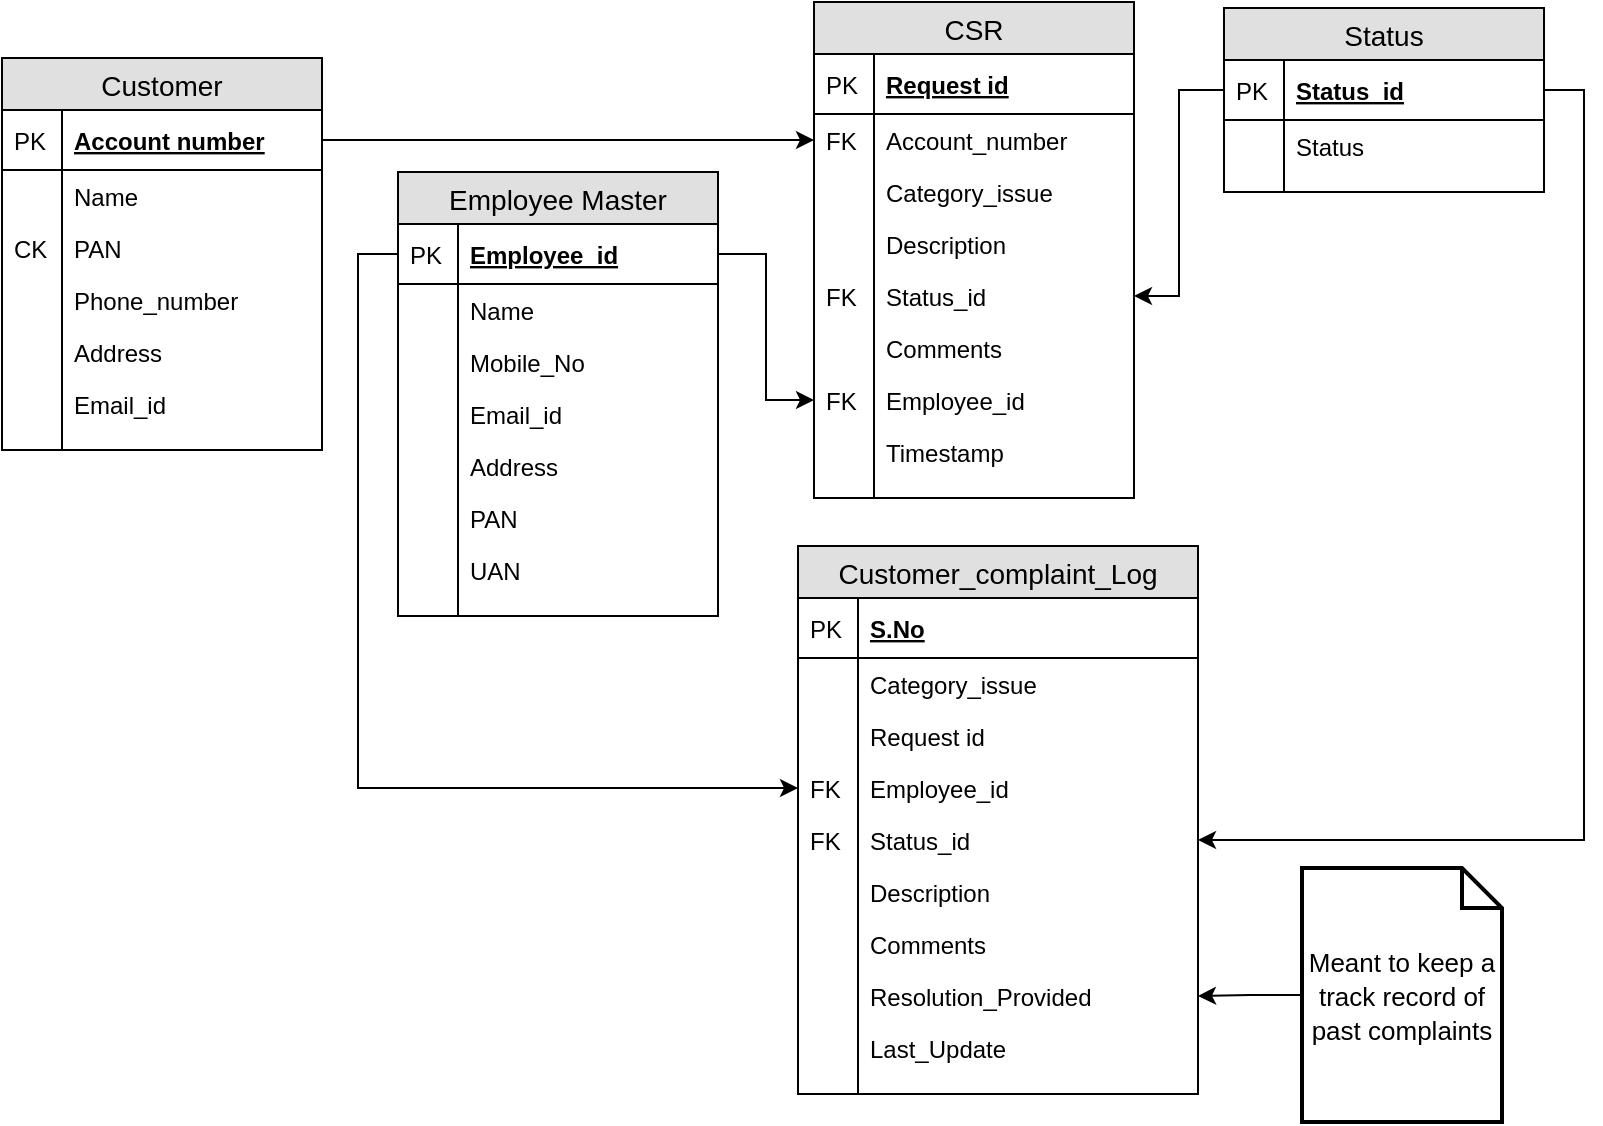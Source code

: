 <mxfile version="10.6.0" type="device"><diagram id="KG7159LiUWftlnwqx2GH" name="Page-1"><mxGraphModel dx="1154" dy="587" grid="1" gridSize="10" guides="1" tooltips="1" connect="1" arrows="1" fold="1" page="1" pageScale="1" pageWidth="1100" pageHeight="850" math="0" shadow="0"><root><mxCell id="0"/><mxCell id="1" parent="0"/><mxCell id="Hyu8SJ2HO_iQ_78u_O8P-9" value="Customer" style="swimlane;fontStyle=0;childLayout=stackLayout;horizontal=1;startSize=26;fillColor=#e0e0e0;horizontalStack=0;resizeParent=1;resizeParentMax=0;resizeLast=0;collapsible=1;marginBottom=0;swimlaneFillColor=#ffffff;align=center;fontSize=14;" parent="1" vertex="1"><mxGeometry x="60" y="65" width="160" height="196" as="geometry"/></mxCell><mxCell id="Hyu8SJ2HO_iQ_78u_O8P-10" value="Account number" style="shape=partialRectangle;top=0;left=0;right=0;bottom=1;align=left;verticalAlign=middle;fillColor=none;spacingLeft=34;spacingRight=4;overflow=hidden;rotatable=0;points=[[0,0.5],[1,0.5]];portConstraint=eastwest;dropTarget=0;fontStyle=5;fontSize=12;" parent="Hyu8SJ2HO_iQ_78u_O8P-9" vertex="1"><mxGeometry y="26" width="160" height="30" as="geometry"/></mxCell><mxCell id="Hyu8SJ2HO_iQ_78u_O8P-11" value="PK" style="shape=partialRectangle;top=0;left=0;bottom=0;fillColor=none;align=left;verticalAlign=middle;spacingLeft=4;spacingRight=4;overflow=hidden;rotatable=0;points=[];portConstraint=eastwest;part=1;fontSize=12;" parent="Hyu8SJ2HO_iQ_78u_O8P-10" vertex="1" connectable="0"><mxGeometry width="30" height="30" as="geometry"/></mxCell><mxCell id="Hyu8SJ2HO_iQ_78u_O8P-12" value="Name" style="shape=partialRectangle;top=0;left=0;right=0;bottom=0;align=left;verticalAlign=top;fillColor=none;spacingLeft=34;spacingRight=4;overflow=hidden;rotatable=0;points=[[0,0.5],[1,0.5]];portConstraint=eastwest;dropTarget=0;fontSize=12;" parent="Hyu8SJ2HO_iQ_78u_O8P-9" vertex="1"><mxGeometry y="56" width="160" height="26" as="geometry"/></mxCell><mxCell id="Hyu8SJ2HO_iQ_78u_O8P-13" value="" style="shape=partialRectangle;top=0;left=0;bottom=0;fillColor=none;align=left;verticalAlign=top;spacingLeft=4;spacingRight=4;overflow=hidden;rotatable=0;points=[];portConstraint=eastwest;part=1;fontSize=12;" parent="Hyu8SJ2HO_iQ_78u_O8P-12" vertex="1" connectable="0"><mxGeometry width="30" height="26" as="geometry"/></mxCell><mxCell id="Hyu8SJ2HO_iQ_78u_O8P-14" value="PAN" style="shape=partialRectangle;top=0;left=0;right=0;bottom=0;align=left;verticalAlign=top;fillColor=none;spacingLeft=34;spacingRight=4;overflow=hidden;rotatable=0;points=[[0,0.5],[1,0.5]];portConstraint=eastwest;dropTarget=0;fontSize=12;" parent="Hyu8SJ2HO_iQ_78u_O8P-9" vertex="1"><mxGeometry y="82" width="160" height="26" as="geometry"/></mxCell><mxCell id="Hyu8SJ2HO_iQ_78u_O8P-15" value="CK" style="shape=partialRectangle;top=0;left=0;bottom=0;fillColor=none;align=left;verticalAlign=top;spacingLeft=4;spacingRight=4;overflow=hidden;rotatable=0;points=[];portConstraint=eastwest;part=1;fontSize=12;" parent="Hyu8SJ2HO_iQ_78u_O8P-14" vertex="1" connectable="0"><mxGeometry width="30" height="26" as="geometry"/></mxCell><mxCell id="Hyu8SJ2HO_iQ_78u_O8P-16" value="Phone_number" style="shape=partialRectangle;top=0;left=0;right=0;bottom=0;align=left;verticalAlign=top;fillColor=none;spacingLeft=34;spacingRight=4;overflow=hidden;rotatable=0;points=[[0,0.5],[1,0.5]];portConstraint=eastwest;dropTarget=0;fontSize=12;" parent="Hyu8SJ2HO_iQ_78u_O8P-9" vertex="1"><mxGeometry y="108" width="160" height="26" as="geometry"/></mxCell><mxCell id="Hyu8SJ2HO_iQ_78u_O8P-17" value="" style="shape=partialRectangle;top=0;left=0;bottom=0;fillColor=none;align=left;verticalAlign=top;spacingLeft=4;spacingRight=4;overflow=hidden;rotatable=0;points=[];portConstraint=eastwest;part=1;fontSize=12;" parent="Hyu8SJ2HO_iQ_78u_O8P-16" vertex="1" connectable="0"><mxGeometry width="30" height="26" as="geometry"/></mxCell><mxCell id="Hyu8SJ2HO_iQ_78u_O8P-27" value="Address" style="shape=partialRectangle;top=0;left=0;right=0;bottom=0;align=left;verticalAlign=top;fillColor=none;spacingLeft=34;spacingRight=4;overflow=hidden;rotatable=0;points=[[0,0.5],[1,0.5]];portConstraint=eastwest;dropTarget=0;fontSize=12;" parent="Hyu8SJ2HO_iQ_78u_O8P-9" vertex="1"><mxGeometry y="134" width="160" height="26" as="geometry"/></mxCell><mxCell id="Hyu8SJ2HO_iQ_78u_O8P-28" value="" style="shape=partialRectangle;top=0;left=0;bottom=0;fillColor=none;align=left;verticalAlign=top;spacingLeft=4;spacingRight=4;overflow=hidden;rotatable=0;points=[];portConstraint=eastwest;part=1;fontSize=12;" parent="Hyu8SJ2HO_iQ_78u_O8P-27" vertex="1" connectable="0"><mxGeometry width="30" height="26" as="geometry"/></mxCell><mxCell id="Hyu8SJ2HO_iQ_78u_O8P-25" value="Email_id" style="shape=partialRectangle;top=0;left=0;right=0;bottom=0;align=left;verticalAlign=top;fillColor=none;spacingLeft=34;spacingRight=4;overflow=hidden;rotatable=0;points=[[0,0.5],[1,0.5]];portConstraint=eastwest;dropTarget=0;fontSize=12;" parent="Hyu8SJ2HO_iQ_78u_O8P-9" vertex="1"><mxGeometry y="160" width="160" height="26" as="geometry"/></mxCell><mxCell id="Hyu8SJ2HO_iQ_78u_O8P-26" value="" style="shape=partialRectangle;top=0;left=0;bottom=0;fillColor=none;align=left;verticalAlign=top;spacingLeft=4;spacingRight=4;overflow=hidden;rotatable=0;points=[];portConstraint=eastwest;part=1;fontSize=12;" parent="Hyu8SJ2HO_iQ_78u_O8P-25" vertex="1" connectable="0"><mxGeometry width="30" height="26" as="geometry"/></mxCell><mxCell id="Hyu8SJ2HO_iQ_78u_O8P-18" value="" style="shape=partialRectangle;top=0;left=0;right=0;bottom=0;align=left;verticalAlign=top;fillColor=none;spacingLeft=34;spacingRight=4;overflow=hidden;rotatable=0;points=[[0,0.5],[1,0.5]];portConstraint=eastwest;dropTarget=0;fontSize=12;" parent="Hyu8SJ2HO_iQ_78u_O8P-9" vertex="1"><mxGeometry y="186" width="160" height="10" as="geometry"/></mxCell><mxCell id="Hyu8SJ2HO_iQ_78u_O8P-19" value="" style="shape=partialRectangle;top=0;left=0;bottom=0;fillColor=none;align=left;verticalAlign=top;spacingLeft=4;spacingRight=4;overflow=hidden;rotatable=0;points=[];portConstraint=eastwest;part=1;fontSize=12;" parent="Hyu8SJ2HO_iQ_78u_O8P-18" vertex="1" connectable="0"><mxGeometry width="30" height="10" as="geometry"/></mxCell><mxCell id="Hyu8SJ2HO_iQ_78u_O8P-29" value="CSR" style="swimlane;fontStyle=0;childLayout=stackLayout;horizontal=1;startSize=26;fillColor=#e0e0e0;horizontalStack=0;resizeParent=1;resizeParentMax=0;resizeLast=0;collapsible=1;marginBottom=0;swimlaneFillColor=#ffffff;align=center;fontSize=14;" parent="1" vertex="1"><mxGeometry x="466" y="37" width="160" height="248" as="geometry"/></mxCell><mxCell id="Hyu8SJ2HO_iQ_78u_O8P-30" value="Request id" style="shape=partialRectangle;top=0;left=0;right=0;bottom=1;align=left;verticalAlign=middle;fillColor=none;spacingLeft=34;spacingRight=4;overflow=hidden;rotatable=0;points=[[0,0.5],[1,0.5]];portConstraint=eastwest;dropTarget=0;fontStyle=5;fontSize=12;" parent="Hyu8SJ2HO_iQ_78u_O8P-29" vertex="1"><mxGeometry y="26" width="160" height="30" as="geometry"/></mxCell><mxCell id="Hyu8SJ2HO_iQ_78u_O8P-31" value="PK" style="shape=partialRectangle;top=0;left=0;bottom=0;fillColor=none;align=left;verticalAlign=middle;spacingLeft=4;spacingRight=4;overflow=hidden;rotatable=0;points=[];portConstraint=eastwest;part=1;fontSize=12;" parent="Hyu8SJ2HO_iQ_78u_O8P-30" vertex="1" connectable="0"><mxGeometry width="30" height="30" as="geometry"/></mxCell><mxCell id="Hyu8SJ2HO_iQ_78u_O8P-32" value="Account_number" style="shape=partialRectangle;top=0;left=0;right=0;bottom=0;align=left;verticalAlign=top;fillColor=none;spacingLeft=34;spacingRight=4;overflow=hidden;rotatable=0;points=[[0,0.5],[1,0.5]];portConstraint=eastwest;dropTarget=0;fontSize=12;" parent="Hyu8SJ2HO_iQ_78u_O8P-29" vertex="1"><mxGeometry y="56" width="160" height="26" as="geometry"/></mxCell><mxCell id="Hyu8SJ2HO_iQ_78u_O8P-33" value="FK" style="shape=partialRectangle;top=0;left=0;bottom=0;fillColor=none;align=left;verticalAlign=top;spacingLeft=4;spacingRight=4;overflow=hidden;rotatable=0;points=[];portConstraint=eastwest;part=1;fontSize=12;" parent="Hyu8SJ2HO_iQ_78u_O8P-32" vertex="1" connectable="0"><mxGeometry width="30" height="26" as="geometry"/></mxCell><mxCell id="Hyu8SJ2HO_iQ_78u_O8P-34" value="Category_issue" style="shape=partialRectangle;top=0;left=0;right=0;bottom=0;align=left;verticalAlign=top;fillColor=none;spacingLeft=34;spacingRight=4;overflow=hidden;rotatable=0;points=[[0,0.5],[1,0.5]];portConstraint=eastwest;dropTarget=0;fontSize=12;" parent="Hyu8SJ2HO_iQ_78u_O8P-29" vertex="1"><mxGeometry y="82" width="160" height="26" as="geometry"/></mxCell><mxCell id="Hyu8SJ2HO_iQ_78u_O8P-35" value="" style="shape=partialRectangle;top=0;left=0;bottom=0;fillColor=none;align=left;verticalAlign=top;spacingLeft=4;spacingRight=4;overflow=hidden;rotatable=0;points=[];portConstraint=eastwest;part=1;fontSize=12;" parent="Hyu8SJ2HO_iQ_78u_O8P-34" vertex="1" connectable="0"><mxGeometry width="30" height="26" as="geometry"/></mxCell><mxCell id="hzvubT0CxbMSAimKCfB2-1" value="Description" style="shape=partialRectangle;top=0;left=0;right=0;bottom=0;align=left;verticalAlign=top;fillColor=none;spacingLeft=34;spacingRight=4;overflow=hidden;rotatable=0;points=[[0,0.5],[1,0.5]];portConstraint=eastwest;dropTarget=0;fontSize=12;" parent="Hyu8SJ2HO_iQ_78u_O8P-29" vertex="1"><mxGeometry y="108" width="160" height="26" as="geometry"/></mxCell><mxCell id="hzvubT0CxbMSAimKCfB2-2" value="" style="shape=partialRectangle;top=0;left=0;bottom=0;fillColor=none;align=left;verticalAlign=top;spacingLeft=4;spacingRight=4;overflow=hidden;rotatable=0;points=[];portConstraint=eastwest;part=1;fontSize=12;" parent="hzvubT0CxbMSAimKCfB2-1" vertex="1" connectable="0"><mxGeometry width="30" height="26" as="geometry"/></mxCell><mxCell id="Hyu8SJ2HO_iQ_78u_O8P-40" value="Status_id&#xA;" style="shape=partialRectangle;top=0;left=0;right=0;bottom=0;align=left;verticalAlign=top;fillColor=none;spacingLeft=34;spacingRight=4;overflow=hidden;rotatable=0;points=[[0,0.5],[1,0.5]];portConstraint=eastwest;dropTarget=0;fontSize=12;" parent="Hyu8SJ2HO_iQ_78u_O8P-29" vertex="1"><mxGeometry y="134" width="160" height="26" as="geometry"/></mxCell><mxCell id="Hyu8SJ2HO_iQ_78u_O8P-41" value="FK" style="shape=partialRectangle;top=0;left=0;bottom=0;fillColor=none;align=left;verticalAlign=top;spacingLeft=4;spacingRight=4;overflow=hidden;rotatable=0;points=[];portConstraint=eastwest;part=1;fontSize=12;" parent="Hyu8SJ2HO_iQ_78u_O8P-40" vertex="1" connectable="0"><mxGeometry width="30" height="26" as="geometry"/></mxCell><mxCell id="hzvubT0CxbMSAimKCfB2-3" value="Comments" style="shape=partialRectangle;top=0;left=0;right=0;bottom=0;align=left;verticalAlign=top;fillColor=none;spacingLeft=34;spacingRight=4;overflow=hidden;rotatable=0;points=[[0,0.5],[1,0.5]];portConstraint=eastwest;dropTarget=0;fontSize=12;" parent="Hyu8SJ2HO_iQ_78u_O8P-29" vertex="1"><mxGeometry y="160" width="160" height="26" as="geometry"/></mxCell><mxCell id="hzvubT0CxbMSAimKCfB2-4" value="" style="shape=partialRectangle;top=0;left=0;bottom=0;fillColor=none;align=left;verticalAlign=top;spacingLeft=4;spacingRight=4;overflow=hidden;rotatable=0;points=[];portConstraint=eastwest;part=1;fontSize=12;" parent="hzvubT0CxbMSAimKCfB2-3" vertex="1" connectable="0"><mxGeometry width="30" height="26" as="geometry"/></mxCell><mxCell id="Hyu8SJ2HO_iQ_78u_O8P-66" value="Employee_id" style="shape=partialRectangle;top=0;left=0;right=0;bottom=0;align=left;verticalAlign=top;fillColor=none;spacingLeft=34;spacingRight=4;overflow=hidden;rotatable=0;points=[[0,0.5],[1,0.5]];portConstraint=eastwest;dropTarget=0;fontSize=12;" parent="Hyu8SJ2HO_iQ_78u_O8P-29" vertex="1"><mxGeometry y="186" width="160" height="26" as="geometry"/></mxCell><mxCell id="Hyu8SJ2HO_iQ_78u_O8P-67" value="FK" style="shape=partialRectangle;top=0;left=0;bottom=0;fillColor=none;align=left;verticalAlign=top;spacingLeft=4;spacingRight=4;overflow=hidden;rotatable=0;points=[];portConstraint=eastwest;part=1;fontSize=12;" parent="Hyu8SJ2HO_iQ_78u_O8P-66" vertex="1" connectable="0"><mxGeometry width="30" height="26" as="geometry"/></mxCell><mxCell id="U2CSsExoq5HrfrO8tzDg-1" value="Timestamp" style="shape=partialRectangle;top=0;left=0;right=0;bottom=0;align=left;verticalAlign=top;fillColor=none;spacingLeft=34;spacingRight=4;overflow=hidden;rotatable=0;points=[[0,0.5],[1,0.5]];portConstraint=eastwest;dropTarget=0;fontSize=12;" vertex="1" parent="Hyu8SJ2HO_iQ_78u_O8P-29"><mxGeometry y="212" width="160" height="26" as="geometry"/></mxCell><mxCell id="U2CSsExoq5HrfrO8tzDg-2" value="" style="shape=partialRectangle;top=0;left=0;bottom=0;fillColor=none;align=left;verticalAlign=top;spacingLeft=4;spacingRight=4;overflow=hidden;rotatable=0;points=[];portConstraint=eastwest;part=1;fontSize=12;" vertex="1" connectable="0" parent="U2CSsExoq5HrfrO8tzDg-1"><mxGeometry width="30" height="26" as="geometry"/></mxCell><mxCell id="Hyu8SJ2HO_iQ_78u_O8P-38" value="" style="shape=partialRectangle;top=0;left=0;right=0;bottom=0;align=left;verticalAlign=top;fillColor=none;spacingLeft=34;spacingRight=4;overflow=hidden;rotatable=0;points=[[0,0.5],[1,0.5]];portConstraint=eastwest;dropTarget=0;fontSize=12;" parent="Hyu8SJ2HO_iQ_78u_O8P-29" vertex="1"><mxGeometry y="238" width="160" height="10" as="geometry"/></mxCell><mxCell id="Hyu8SJ2HO_iQ_78u_O8P-39" value="" style="shape=partialRectangle;top=0;left=0;bottom=0;fillColor=none;align=left;verticalAlign=top;spacingLeft=4;spacingRight=4;overflow=hidden;rotatable=0;points=[];portConstraint=eastwest;part=1;fontSize=12;" parent="Hyu8SJ2HO_iQ_78u_O8P-38" vertex="1" connectable="0"><mxGeometry width="30" height="10" as="geometry"/></mxCell><mxCell id="Hyu8SJ2HO_iQ_78u_O8P-53" value="" style="edgeStyle=orthogonalEdgeStyle;rounded=0;orthogonalLoop=1;jettySize=auto;html=1;entryX=0;entryY=0.5;entryDx=0;entryDy=0;" parent="1" source="Hyu8SJ2HO_iQ_78u_O8P-10" target="Hyu8SJ2HO_iQ_78u_O8P-32" edge="1"><mxGeometry relative="1" as="geometry"/></mxCell><mxCell id="hzvubT0CxbMSAimKCfB2-6" value="Employee Master" style="swimlane;fontStyle=0;childLayout=stackLayout;horizontal=1;startSize=26;fillColor=#e0e0e0;horizontalStack=0;resizeParent=1;resizeParentMax=0;resizeLast=0;collapsible=1;marginBottom=0;swimlaneFillColor=#ffffff;align=center;fontSize=14;" parent="1" vertex="1"><mxGeometry x="258" y="122" width="160" height="222" as="geometry"/></mxCell><mxCell id="hzvubT0CxbMSAimKCfB2-7" value="Employee_id" style="shape=partialRectangle;top=0;left=0;right=0;bottom=1;align=left;verticalAlign=middle;fillColor=none;spacingLeft=34;spacingRight=4;overflow=hidden;rotatable=0;points=[[0,0.5],[1,0.5]];portConstraint=eastwest;dropTarget=0;fontStyle=5;fontSize=12;" parent="hzvubT0CxbMSAimKCfB2-6" vertex="1"><mxGeometry y="26" width="160" height="30" as="geometry"/></mxCell><mxCell id="hzvubT0CxbMSAimKCfB2-8" value="PK" style="shape=partialRectangle;top=0;left=0;bottom=0;fillColor=none;align=left;verticalAlign=middle;spacingLeft=4;spacingRight=4;overflow=hidden;rotatable=0;points=[];portConstraint=eastwest;part=1;fontSize=12;" parent="hzvubT0CxbMSAimKCfB2-7" vertex="1" connectable="0"><mxGeometry width="30" height="30" as="geometry"/></mxCell><mxCell id="hzvubT0CxbMSAimKCfB2-9" value="Name" style="shape=partialRectangle;top=0;left=0;right=0;bottom=0;align=left;verticalAlign=top;fillColor=none;spacingLeft=34;spacingRight=4;overflow=hidden;rotatable=0;points=[[0,0.5],[1,0.5]];portConstraint=eastwest;dropTarget=0;fontSize=12;" parent="hzvubT0CxbMSAimKCfB2-6" vertex="1"><mxGeometry y="56" width="160" height="26" as="geometry"/></mxCell><mxCell id="hzvubT0CxbMSAimKCfB2-10" value="" style="shape=partialRectangle;top=0;left=0;bottom=0;fillColor=none;align=left;verticalAlign=top;spacingLeft=4;spacingRight=4;overflow=hidden;rotatable=0;points=[];portConstraint=eastwest;part=1;fontSize=12;" parent="hzvubT0CxbMSAimKCfB2-9" vertex="1" connectable="0"><mxGeometry width="30" height="26" as="geometry"/></mxCell><mxCell id="hzvubT0CxbMSAimKCfB2-11" value="Mobile_No" style="shape=partialRectangle;top=0;left=0;right=0;bottom=0;align=left;verticalAlign=top;fillColor=none;spacingLeft=34;spacingRight=4;overflow=hidden;rotatable=0;points=[[0,0.5],[1,0.5]];portConstraint=eastwest;dropTarget=0;fontSize=12;" parent="hzvubT0CxbMSAimKCfB2-6" vertex="1"><mxGeometry y="82" width="160" height="26" as="geometry"/></mxCell><mxCell id="hzvubT0CxbMSAimKCfB2-12" value="" style="shape=partialRectangle;top=0;left=0;bottom=0;fillColor=none;align=left;verticalAlign=top;spacingLeft=4;spacingRight=4;overflow=hidden;rotatable=0;points=[];portConstraint=eastwest;part=1;fontSize=12;" parent="hzvubT0CxbMSAimKCfB2-11" vertex="1" connectable="0"><mxGeometry width="30" height="26" as="geometry"/></mxCell><mxCell id="hzvubT0CxbMSAimKCfB2-13" value="Email_id" style="shape=partialRectangle;top=0;left=0;right=0;bottom=0;align=left;verticalAlign=top;fillColor=none;spacingLeft=34;spacingRight=4;overflow=hidden;rotatable=0;points=[[0,0.5],[1,0.5]];portConstraint=eastwest;dropTarget=0;fontSize=12;" parent="hzvubT0CxbMSAimKCfB2-6" vertex="1"><mxGeometry y="108" width="160" height="26" as="geometry"/></mxCell><mxCell id="hzvubT0CxbMSAimKCfB2-14" value="" style="shape=partialRectangle;top=0;left=0;bottom=0;fillColor=none;align=left;verticalAlign=top;spacingLeft=4;spacingRight=4;overflow=hidden;rotatable=0;points=[];portConstraint=eastwest;part=1;fontSize=12;" parent="hzvubT0CxbMSAimKCfB2-13" vertex="1" connectable="0"><mxGeometry width="30" height="26" as="geometry"/></mxCell><mxCell id="hzvubT0CxbMSAimKCfB2-17" value="Address" style="shape=partialRectangle;top=0;left=0;right=0;bottom=0;align=left;verticalAlign=top;fillColor=none;spacingLeft=34;spacingRight=4;overflow=hidden;rotatable=0;points=[[0,0.5],[1,0.5]];portConstraint=eastwest;dropTarget=0;fontSize=12;" parent="hzvubT0CxbMSAimKCfB2-6" vertex="1"><mxGeometry y="134" width="160" height="26" as="geometry"/></mxCell><mxCell id="hzvubT0CxbMSAimKCfB2-18" value="" style="shape=partialRectangle;top=0;left=0;bottom=0;fillColor=none;align=left;verticalAlign=top;spacingLeft=4;spacingRight=4;overflow=hidden;rotatable=0;points=[];portConstraint=eastwest;part=1;fontSize=12;" parent="hzvubT0CxbMSAimKCfB2-17" vertex="1" connectable="0"><mxGeometry width="30" height="26" as="geometry"/></mxCell><mxCell id="hzvubT0CxbMSAimKCfB2-19" value="PAN" style="shape=partialRectangle;top=0;left=0;right=0;bottom=0;align=left;verticalAlign=top;fillColor=none;spacingLeft=34;spacingRight=4;overflow=hidden;rotatable=0;points=[[0,0.5],[1,0.5]];portConstraint=eastwest;dropTarget=0;fontSize=12;" parent="hzvubT0CxbMSAimKCfB2-6" vertex="1"><mxGeometry y="160" width="160" height="26" as="geometry"/></mxCell><mxCell id="hzvubT0CxbMSAimKCfB2-20" value="" style="shape=partialRectangle;top=0;left=0;bottom=0;fillColor=none;align=left;verticalAlign=top;spacingLeft=4;spacingRight=4;overflow=hidden;rotatable=0;points=[];portConstraint=eastwest;part=1;fontSize=12;" parent="hzvubT0CxbMSAimKCfB2-19" vertex="1" connectable="0"><mxGeometry width="30" height="26" as="geometry"/></mxCell><mxCell id="hzvubT0CxbMSAimKCfB2-21" value="UAN" style="shape=partialRectangle;top=0;left=0;right=0;bottom=0;align=left;verticalAlign=top;fillColor=none;spacingLeft=34;spacingRight=4;overflow=hidden;rotatable=0;points=[[0,0.5],[1,0.5]];portConstraint=eastwest;dropTarget=0;fontSize=12;" parent="hzvubT0CxbMSAimKCfB2-6" vertex="1"><mxGeometry y="186" width="160" height="26" as="geometry"/></mxCell><mxCell id="hzvubT0CxbMSAimKCfB2-22" value="" style="shape=partialRectangle;top=0;left=0;bottom=0;fillColor=none;align=left;verticalAlign=top;spacingLeft=4;spacingRight=4;overflow=hidden;rotatable=0;points=[];portConstraint=eastwest;part=1;fontSize=12;" parent="hzvubT0CxbMSAimKCfB2-21" vertex="1" connectable="0"><mxGeometry width="30" height="26" as="geometry"/></mxCell><mxCell id="hzvubT0CxbMSAimKCfB2-15" value="" style="shape=partialRectangle;top=0;left=0;right=0;bottom=0;align=left;verticalAlign=top;fillColor=none;spacingLeft=34;spacingRight=4;overflow=hidden;rotatable=0;points=[[0,0.5],[1,0.5]];portConstraint=eastwest;dropTarget=0;fontSize=12;" parent="hzvubT0CxbMSAimKCfB2-6" vertex="1"><mxGeometry y="212" width="160" height="10" as="geometry"/></mxCell><mxCell id="hzvubT0CxbMSAimKCfB2-16" value="" style="shape=partialRectangle;top=0;left=0;bottom=0;fillColor=none;align=left;verticalAlign=top;spacingLeft=4;spacingRight=4;overflow=hidden;rotatable=0;points=[];portConstraint=eastwest;part=1;fontSize=12;" parent="hzvubT0CxbMSAimKCfB2-15" vertex="1" connectable="0"><mxGeometry width="30" height="10" as="geometry"/></mxCell><mxCell id="hzvubT0CxbMSAimKCfB2-23" style="edgeStyle=orthogonalEdgeStyle;rounded=0;orthogonalLoop=1;jettySize=auto;html=1;entryX=0;entryY=0.5;entryDx=0;entryDy=0;" parent="1" source="hzvubT0CxbMSAimKCfB2-7" target="Hyu8SJ2HO_iQ_78u_O8P-66" edge="1"><mxGeometry relative="1" as="geometry"/></mxCell><mxCell id="hzvubT0CxbMSAimKCfB2-24" value="Status" style="swimlane;fontStyle=0;childLayout=stackLayout;horizontal=1;startSize=26;fillColor=#e0e0e0;horizontalStack=0;resizeParent=1;resizeParentMax=0;resizeLast=0;collapsible=1;marginBottom=0;swimlaneFillColor=#ffffff;align=center;fontSize=14;" parent="1" vertex="1"><mxGeometry x="671" y="40" width="160" height="92" as="geometry"/></mxCell><mxCell id="hzvubT0CxbMSAimKCfB2-25" value="Status_id" style="shape=partialRectangle;top=0;left=0;right=0;bottom=1;align=left;verticalAlign=middle;fillColor=none;spacingLeft=34;spacingRight=4;overflow=hidden;rotatable=0;points=[[0,0.5],[1,0.5]];portConstraint=eastwest;dropTarget=0;fontStyle=5;fontSize=12;" parent="hzvubT0CxbMSAimKCfB2-24" vertex="1"><mxGeometry y="26" width="160" height="30" as="geometry"/></mxCell><mxCell id="hzvubT0CxbMSAimKCfB2-26" value="PK" style="shape=partialRectangle;top=0;left=0;bottom=0;fillColor=none;align=left;verticalAlign=middle;spacingLeft=4;spacingRight=4;overflow=hidden;rotatable=0;points=[];portConstraint=eastwest;part=1;fontSize=12;" parent="hzvubT0CxbMSAimKCfB2-25" vertex="1" connectable="0"><mxGeometry width="30" height="30" as="geometry"/></mxCell><mxCell id="hzvubT0CxbMSAimKCfB2-36" value="Status" style="shape=partialRectangle;top=0;left=0;right=0;bottom=0;align=left;verticalAlign=top;fillColor=none;spacingLeft=34;spacingRight=4;overflow=hidden;rotatable=0;points=[[0,0.5],[1,0.5]];portConstraint=eastwest;dropTarget=0;fontSize=12;" parent="hzvubT0CxbMSAimKCfB2-24" vertex="1"><mxGeometry y="56" width="160" height="26" as="geometry"/></mxCell><mxCell id="hzvubT0CxbMSAimKCfB2-37" value="" style="shape=partialRectangle;top=0;left=0;bottom=0;fillColor=none;align=left;verticalAlign=top;spacingLeft=4;spacingRight=4;overflow=hidden;rotatable=0;points=[];portConstraint=eastwest;part=1;fontSize=12;" parent="hzvubT0CxbMSAimKCfB2-36" vertex="1" connectable="0"><mxGeometry width="30" height="26" as="geometry"/></mxCell><mxCell id="hzvubT0CxbMSAimKCfB2-33" value="" style="shape=partialRectangle;top=0;left=0;right=0;bottom=0;align=left;verticalAlign=top;fillColor=none;spacingLeft=34;spacingRight=4;overflow=hidden;rotatable=0;points=[[0,0.5],[1,0.5]];portConstraint=eastwest;dropTarget=0;fontSize=12;" parent="hzvubT0CxbMSAimKCfB2-24" vertex="1"><mxGeometry y="82" width="160" height="10" as="geometry"/></mxCell><mxCell id="hzvubT0CxbMSAimKCfB2-34" value="" style="shape=partialRectangle;top=0;left=0;bottom=0;fillColor=none;align=left;verticalAlign=top;spacingLeft=4;spacingRight=4;overflow=hidden;rotatable=0;points=[];portConstraint=eastwest;part=1;fontSize=12;" parent="hzvubT0CxbMSAimKCfB2-33" vertex="1" connectable="0"><mxGeometry width="30" height="10" as="geometry"/></mxCell><mxCell id="U2CSsExoq5HrfrO8tzDg-3" style="edgeStyle=orthogonalEdgeStyle;rounded=0;orthogonalLoop=1;jettySize=auto;html=1;exitX=0;exitY=0.5;exitDx=0;exitDy=0;entryX=1;entryY=0.5;entryDx=0;entryDy=0;" edge="1" parent="1" source="hzvubT0CxbMSAimKCfB2-25" target="Hyu8SJ2HO_iQ_78u_O8P-40"><mxGeometry relative="1" as="geometry"/></mxCell><mxCell id="U2CSsExoq5HrfrO8tzDg-4" value="Customer_complaint_Log" style="swimlane;fontStyle=0;childLayout=stackLayout;horizontal=1;startSize=26;fillColor=#e0e0e0;horizontalStack=0;resizeParent=1;resizeParentMax=0;resizeLast=0;collapsible=1;marginBottom=0;swimlaneFillColor=#ffffff;align=center;fontSize=14;" vertex="1" parent="1"><mxGeometry x="458" y="309" width="200" height="274" as="geometry"/></mxCell><mxCell id="U2CSsExoq5HrfrO8tzDg-5" value="S.No" style="shape=partialRectangle;top=0;left=0;right=0;bottom=1;align=left;verticalAlign=middle;fillColor=none;spacingLeft=34;spacingRight=4;overflow=hidden;rotatable=0;points=[[0,0.5],[1,0.5]];portConstraint=eastwest;dropTarget=0;fontStyle=5;fontSize=12;" vertex="1" parent="U2CSsExoq5HrfrO8tzDg-4"><mxGeometry y="26" width="200" height="30" as="geometry"/></mxCell><mxCell id="U2CSsExoq5HrfrO8tzDg-6" value="PK" style="shape=partialRectangle;top=0;left=0;bottom=0;fillColor=none;align=left;verticalAlign=middle;spacingLeft=4;spacingRight=4;overflow=hidden;rotatable=0;points=[];portConstraint=eastwest;part=1;fontSize=12;" vertex="1" connectable="0" parent="U2CSsExoq5HrfrO8tzDg-5"><mxGeometry width="30" height="30" as="geometry"/></mxCell><mxCell id="U2CSsExoq5HrfrO8tzDg-17" value="Category_issue" style="shape=partialRectangle;top=0;left=0;right=0;bottom=0;align=left;verticalAlign=top;fillColor=none;spacingLeft=34;spacingRight=4;overflow=hidden;rotatable=0;points=[[0,0.5],[1,0.5]];portConstraint=eastwest;dropTarget=0;fontSize=12;" vertex="1" parent="U2CSsExoq5HrfrO8tzDg-4"><mxGeometry y="56" width="200" height="26" as="geometry"/></mxCell><mxCell id="U2CSsExoq5HrfrO8tzDg-18" value="" style="shape=partialRectangle;top=0;left=0;bottom=0;fillColor=none;align=left;verticalAlign=top;spacingLeft=4;spacingRight=4;overflow=hidden;rotatable=0;points=[];portConstraint=eastwest;part=1;fontSize=12;" vertex="1" connectable="0" parent="U2CSsExoq5HrfrO8tzDg-17"><mxGeometry width="30" height="26" as="geometry"/></mxCell><mxCell id="U2CSsExoq5HrfrO8tzDg-41" value="Request id" style="shape=partialRectangle;top=0;left=0;right=0;bottom=0;align=left;verticalAlign=top;fillColor=none;spacingLeft=34;spacingRight=4;overflow=hidden;rotatable=0;points=[[0,0.5],[1,0.5]];portConstraint=eastwest;dropTarget=0;fontSize=12;" vertex="1" parent="U2CSsExoq5HrfrO8tzDg-4"><mxGeometry y="82" width="200" height="26" as="geometry"/></mxCell><mxCell id="U2CSsExoq5HrfrO8tzDg-42" value="" style="shape=partialRectangle;top=0;left=0;bottom=0;fillColor=none;align=left;verticalAlign=top;spacingLeft=4;spacingRight=4;overflow=hidden;rotatable=0;points=[];portConstraint=eastwest;part=1;fontSize=12;" vertex="1" connectable="0" parent="U2CSsExoq5HrfrO8tzDg-41"><mxGeometry width="30" height="26" as="geometry"/></mxCell><mxCell id="U2CSsExoq5HrfrO8tzDg-25" value="Employee_id" style="shape=partialRectangle;top=0;left=0;right=0;bottom=0;align=left;verticalAlign=top;fillColor=none;spacingLeft=34;spacingRight=4;overflow=hidden;rotatable=0;points=[[0,0.5],[1,0.5]];portConstraint=eastwest;dropTarget=0;fontSize=12;" vertex="1" parent="U2CSsExoq5HrfrO8tzDg-4"><mxGeometry y="108" width="200" height="26" as="geometry"/></mxCell><mxCell id="U2CSsExoq5HrfrO8tzDg-26" value="FK" style="shape=partialRectangle;top=0;left=0;bottom=0;fillColor=none;align=left;verticalAlign=top;spacingLeft=4;spacingRight=4;overflow=hidden;rotatable=0;points=[];portConstraint=eastwest;part=1;fontSize=12;" vertex="1" connectable="0" parent="U2CSsExoq5HrfrO8tzDg-25"><mxGeometry width="30" height="26" as="geometry"/></mxCell><mxCell id="U2CSsExoq5HrfrO8tzDg-21" value="Status_id&#xA;" style="shape=partialRectangle;top=0;left=0;right=0;bottom=0;align=left;verticalAlign=top;fillColor=none;spacingLeft=34;spacingRight=4;overflow=hidden;rotatable=0;points=[[0,0.5],[1,0.5]];portConstraint=eastwest;dropTarget=0;fontSize=12;" vertex="1" parent="U2CSsExoq5HrfrO8tzDg-4"><mxGeometry y="134" width="200" height="26" as="geometry"/></mxCell><mxCell id="U2CSsExoq5HrfrO8tzDg-22" value="FK" style="shape=partialRectangle;top=0;left=0;bottom=0;fillColor=none;align=left;verticalAlign=top;spacingLeft=4;spacingRight=4;overflow=hidden;rotatable=0;points=[];portConstraint=eastwest;part=1;fontSize=12;" vertex="1" connectable="0" parent="U2CSsExoq5HrfrO8tzDg-21"><mxGeometry width="30" height="26" as="geometry"/></mxCell><mxCell id="U2CSsExoq5HrfrO8tzDg-19" value="Description" style="shape=partialRectangle;top=0;left=0;right=0;bottom=0;align=left;verticalAlign=top;fillColor=none;spacingLeft=34;spacingRight=4;overflow=hidden;rotatable=0;points=[[0,0.5],[1,0.5]];portConstraint=eastwest;dropTarget=0;fontSize=12;" vertex="1" parent="U2CSsExoq5HrfrO8tzDg-4"><mxGeometry y="160" width="200" height="26" as="geometry"/></mxCell><mxCell id="U2CSsExoq5HrfrO8tzDg-20" value="" style="shape=partialRectangle;top=0;left=0;bottom=0;fillColor=none;align=left;verticalAlign=top;spacingLeft=4;spacingRight=4;overflow=hidden;rotatable=0;points=[];portConstraint=eastwest;part=1;fontSize=12;" vertex="1" connectable="0" parent="U2CSsExoq5HrfrO8tzDg-19"><mxGeometry width="30" height="26" as="geometry"/></mxCell><mxCell id="U2CSsExoq5HrfrO8tzDg-23" value="Comments" style="shape=partialRectangle;top=0;left=0;right=0;bottom=0;align=left;verticalAlign=top;fillColor=none;spacingLeft=34;spacingRight=4;overflow=hidden;rotatable=0;points=[[0,0.5],[1,0.5]];portConstraint=eastwest;dropTarget=0;fontSize=12;" vertex="1" parent="U2CSsExoq5HrfrO8tzDg-4"><mxGeometry y="186" width="200" height="26" as="geometry"/></mxCell><mxCell id="U2CSsExoq5HrfrO8tzDg-24" value="" style="shape=partialRectangle;top=0;left=0;bottom=0;fillColor=none;align=left;verticalAlign=top;spacingLeft=4;spacingRight=4;overflow=hidden;rotatable=0;points=[];portConstraint=eastwest;part=1;fontSize=12;" vertex="1" connectable="0" parent="U2CSsExoq5HrfrO8tzDg-23"><mxGeometry width="30" height="26" as="geometry"/></mxCell><mxCell id="U2CSsExoq5HrfrO8tzDg-31" value="Resolution_Provided" style="shape=partialRectangle;top=0;left=0;right=0;bottom=0;align=left;verticalAlign=top;fillColor=none;spacingLeft=34;spacingRight=4;overflow=hidden;rotatable=0;points=[[0,0.5],[1,0.5]];portConstraint=eastwest;dropTarget=0;fontSize=12;" vertex="1" parent="U2CSsExoq5HrfrO8tzDg-4"><mxGeometry y="212" width="200" height="26" as="geometry"/></mxCell><mxCell id="U2CSsExoq5HrfrO8tzDg-32" value="" style="shape=partialRectangle;top=0;left=0;bottom=0;fillColor=none;align=left;verticalAlign=top;spacingLeft=4;spacingRight=4;overflow=hidden;rotatable=0;points=[];portConstraint=eastwest;part=1;fontSize=12;" vertex="1" connectable="0" parent="U2CSsExoq5HrfrO8tzDg-31"><mxGeometry width="30" height="26" as="geometry"/></mxCell><mxCell id="U2CSsExoq5HrfrO8tzDg-29" value="Last_Update" style="shape=partialRectangle;top=0;left=0;right=0;bottom=0;align=left;verticalAlign=top;fillColor=none;spacingLeft=34;spacingRight=4;overflow=hidden;rotatable=0;points=[[0,0.5],[1,0.5]];portConstraint=eastwest;dropTarget=0;fontSize=12;" vertex="1" parent="U2CSsExoq5HrfrO8tzDg-4"><mxGeometry y="238" width="200" height="26" as="geometry"/></mxCell><mxCell id="U2CSsExoq5HrfrO8tzDg-30" value="" style="shape=partialRectangle;top=0;left=0;bottom=0;fillColor=none;align=left;verticalAlign=top;spacingLeft=4;spacingRight=4;overflow=hidden;rotatable=0;points=[];portConstraint=eastwest;part=1;fontSize=12;" vertex="1" connectable="0" parent="U2CSsExoq5HrfrO8tzDg-29"><mxGeometry width="30" height="26" as="geometry"/></mxCell><mxCell id="U2CSsExoq5HrfrO8tzDg-13" value="" style="shape=partialRectangle;top=0;left=0;right=0;bottom=0;align=left;verticalAlign=top;fillColor=none;spacingLeft=34;spacingRight=4;overflow=hidden;rotatable=0;points=[[0,0.5],[1,0.5]];portConstraint=eastwest;dropTarget=0;fontSize=12;" vertex="1" parent="U2CSsExoq5HrfrO8tzDg-4"><mxGeometry y="264" width="200" height="10" as="geometry"/></mxCell><mxCell id="U2CSsExoq5HrfrO8tzDg-14" value="" style="shape=partialRectangle;top=0;left=0;bottom=0;fillColor=none;align=left;verticalAlign=top;spacingLeft=4;spacingRight=4;overflow=hidden;rotatable=0;points=[];portConstraint=eastwest;part=1;fontSize=12;" vertex="1" connectable="0" parent="U2CSsExoq5HrfrO8tzDg-13"><mxGeometry width="30" height="10" as="geometry"/></mxCell><mxCell id="U2CSsExoq5HrfrO8tzDg-33" style="edgeStyle=orthogonalEdgeStyle;rounded=0;orthogonalLoop=1;jettySize=auto;html=1;exitX=1;exitY=0.5;exitDx=0;exitDy=0;entryX=1;entryY=0.5;entryDx=0;entryDy=0;" edge="1" parent="1" source="hzvubT0CxbMSAimKCfB2-25" target="U2CSsExoq5HrfrO8tzDg-21"><mxGeometry relative="1" as="geometry"/></mxCell><mxCell id="U2CSsExoq5HrfrO8tzDg-34" style="edgeStyle=orthogonalEdgeStyle;rounded=0;orthogonalLoop=1;jettySize=auto;html=1;exitX=0;exitY=0.5;exitDx=0;exitDy=0;entryX=0;entryY=0.5;entryDx=0;entryDy=0;" edge="1" parent="1" source="hzvubT0CxbMSAimKCfB2-7" target="U2CSsExoq5HrfrO8tzDg-25"><mxGeometry relative="1" as="geometry"/></mxCell><mxCell id="U2CSsExoq5HrfrO8tzDg-36" style="edgeStyle=orthogonalEdgeStyle;rounded=0;orthogonalLoop=1;jettySize=auto;html=1;entryX=1;entryY=0.5;entryDx=0;entryDy=0;" edge="1" parent="1" source="U2CSsExoq5HrfrO8tzDg-35" target="U2CSsExoq5HrfrO8tzDg-31"><mxGeometry relative="1" as="geometry"/></mxCell><mxCell id="U2CSsExoq5HrfrO8tzDg-35" value="&lt;font style=&quot;font-size: 13px&quot;&gt;Meant to keep a track record of past complaints&lt;/font&gt;" style="shape=note;strokeWidth=2;fontSize=14;size=20;whiteSpace=wrap;html=1;" vertex="1" parent="1"><mxGeometry x="710" y="470" width="100" height="127" as="geometry"/></mxCell></root></mxGraphModel></diagram></mxfile>